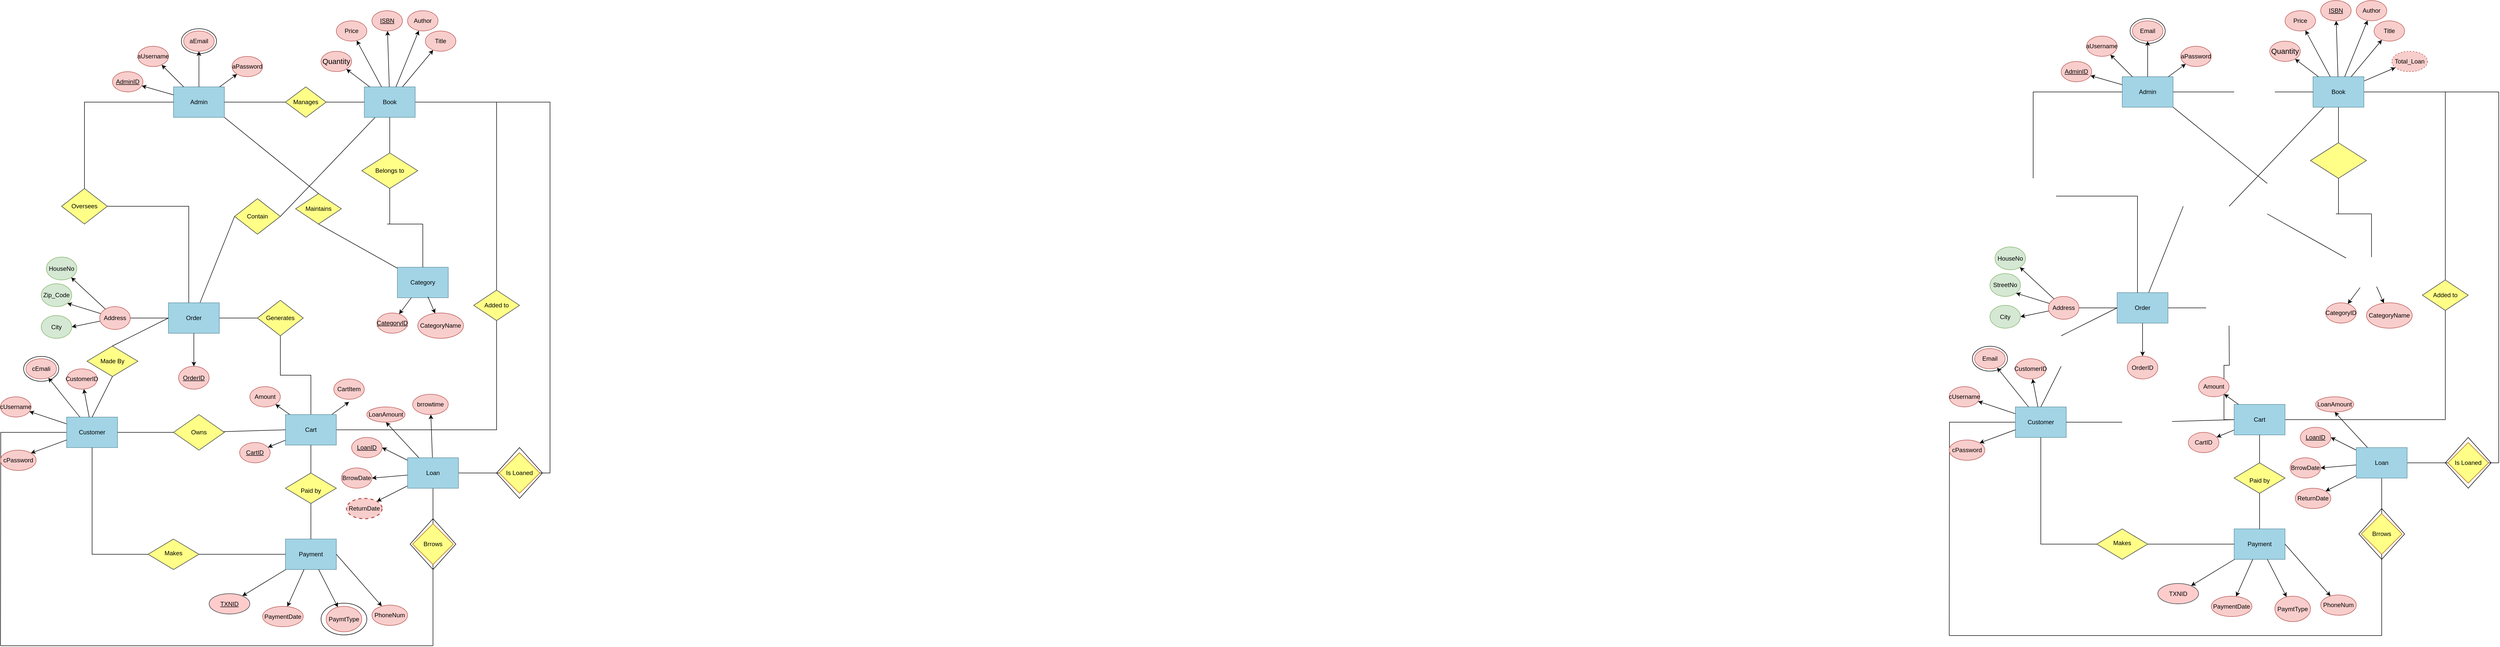 <mxfile version="26.0.5">
  <diagram name="Page-1" id="6lhcVRIQe2DY9xGinTSk">
    <mxGraphModel dx="1500" dy="1706" grid="1" gridSize="10" guides="1" tooltips="1" connect="1" arrows="1" fold="1" page="0" pageScale="1" pageWidth="1390" pageHeight="980" math="0" shadow="0">
      <root>
        <mxCell id="0" />
        <mxCell id="1" parent="0" />
        <mxCell id="knSOr63fwJM2YxoM46Qa-2" value="Admin" style="rounded=0;whiteSpace=wrap;html=1;fillColor=#a2d4e6;strokeColor=#63919f;" parent="1" vertex="1">
          <mxGeometry x="470" y="-370" width="100" height="60" as="geometry" />
        </mxCell>
        <mxCell id="knSOr63fwJM2YxoM46Qa-3" value="&lt;u&gt;AdminID&lt;/u&gt;" style="ellipse;whiteSpace=wrap;html=1;fillColor=#f8cecc;strokeColor=#b85450;" parent="1" vertex="1">
          <mxGeometry x="350" y="-400" width="60" height="40" as="geometry" />
        </mxCell>
        <mxCell id="knSOr63fwJM2YxoM46Qa-4" parent="1" source="knSOr63fwJM2YxoM46Qa-2" target="knSOr63fwJM2YxoM46Qa-3" edge="1">
          <mxGeometry relative="1" as="geometry" />
        </mxCell>
        <mxCell id="knSOr63fwJM2YxoM46Qa-5" value="aUsername" style="ellipse;whiteSpace=wrap;html=1;fillColor=#f8cecc;strokeColor=#b85450;" parent="1" vertex="1">
          <mxGeometry x="400" y="-450" width="60" height="40" as="geometry" />
        </mxCell>
        <mxCell id="knSOr63fwJM2YxoM46Qa-6" parent="1" source="knSOr63fwJM2YxoM46Qa-2" target="knSOr63fwJM2YxoM46Qa-5" edge="1">
          <mxGeometry relative="1" as="geometry" />
        </mxCell>
        <mxCell id="knSOr63fwJM2YxoM46Qa-7" value="aEmail" style="ellipse;whiteSpace=wrap;html=1;fillColor=#f8cecc;strokeColor=#b85450;" parent="1" vertex="1">
          <mxGeometry x="490" y="-480" width="60" height="40" as="geometry" />
        </mxCell>
        <mxCell id="knSOr63fwJM2YxoM46Qa-8" parent="1" source="knSOr63fwJM2YxoM46Qa-2" target="knSOr63fwJM2YxoM46Qa-7" edge="1">
          <mxGeometry relative="1" as="geometry" />
        </mxCell>
        <mxCell id="knSOr63fwJM2YxoM46Qa-9" value="aPassword" style="ellipse;whiteSpace=wrap;html=1;fillColor=#f8cecc;strokeColor=#b85450;" parent="1" vertex="1">
          <mxGeometry x="585" y="-430" width="60" height="40" as="geometry" />
        </mxCell>
        <mxCell id="knSOr63fwJM2YxoM46Qa-10" parent="1" source="knSOr63fwJM2YxoM46Qa-2" target="knSOr63fwJM2YxoM46Qa-9" edge="1">
          <mxGeometry relative="1" as="geometry" />
        </mxCell>
        <mxCell id="knSOr63fwJM2YxoM46Qa-11" value="Manages" style="rhombus;whiteSpace=wrap;html=1;fillColor=#ffff88;strokeColor=#36393d;" parent="1" vertex="1">
          <mxGeometry x="690" y="-370" width="80" height="60" as="geometry" />
        </mxCell>
        <mxCell id="knSOr63fwJM2YxoM46Qa-12" value="Category" style="rounded=0;whiteSpace=wrap;html=1;fillColor=#a2d4e6;strokeColor=#63919f;" parent="1" vertex="1">
          <mxGeometry x="910" y="-15" width="100" height="60" as="geometry" />
        </mxCell>
        <mxCell id="knSOr63fwJM2YxoM46Qa-13" value="&lt;u&gt;CategoryID&lt;/u&gt;" style="ellipse;whiteSpace=wrap;html=1;fillColor=#f8cecc;strokeColor=#b85450;" parent="1" vertex="1">
          <mxGeometry x="870" y="75" width="60" height="40" as="geometry" />
        </mxCell>
        <mxCell id="knSOr63fwJM2YxoM46Qa-14" parent="1" source="knSOr63fwJM2YxoM46Qa-12" target="knSOr63fwJM2YxoM46Qa-13" edge="1">
          <mxGeometry relative="1" as="geometry" />
        </mxCell>
        <mxCell id="knSOr63fwJM2YxoM46Qa-15" value="CategoryName" style="ellipse;whiteSpace=wrap;html=1;fillColor=#f8cecc;strokeColor=#b85450;" parent="1" vertex="1">
          <mxGeometry x="950" y="75" width="90" height="50" as="geometry" />
        </mxCell>
        <mxCell id="knSOr63fwJM2YxoM46Qa-16" style="exitX=0.6;exitY=0.971;exitDx=0;exitDy=0;exitPerimeter=0;" parent="1" source="knSOr63fwJM2YxoM46Qa-12" target="knSOr63fwJM2YxoM46Qa-15" edge="1">
          <mxGeometry relative="1" as="geometry">
            <mxPoint x="1000" y="211" as="sourcePoint" />
          </mxGeometry>
        </mxCell>
        <mxCell id="viwkElXMkvqY3WvH5bWG-11" style="edgeStyle=orthogonalEdgeStyle;rounded=0;orthogonalLoop=1;jettySize=auto;html=1;endArrow=none;endFill=0;" parent="1" source="knSOr63fwJM2YxoM46Qa-17" target="knSOr63fwJM2YxoM46Qa-91" edge="1">
          <mxGeometry relative="1" as="geometry">
            <mxPoint x="1120" y="-190" as="targetPoint" />
          </mxGeometry>
        </mxCell>
        <mxCell id="viwkElXMkvqY3WvH5bWG-37" style="rounded=0;orthogonalLoop=1;jettySize=auto;html=1;entryX=1;entryY=0.5;entryDx=0;entryDy=0;endArrow=none;endFill=0;" parent="1" source="knSOr63fwJM2YxoM46Qa-17" target="viwkElXMkvqY3WvH5bWG-40" edge="1">
          <mxGeometry relative="1" as="geometry">
            <mxPoint x="650" y="-140" as="targetPoint" />
          </mxGeometry>
        </mxCell>
        <mxCell id="XFWJKoRLsI-GRv0qEJuy-27" style="edgeStyle=orthogonalEdgeStyle;rounded=0;orthogonalLoop=1;jettySize=auto;html=1;entryX=1;entryY=0.5;entryDx=0;entryDy=0;endArrow=none;endFill=0;" parent="1" source="knSOr63fwJM2YxoM46Qa-17" target="XFWJKoRLsI-GRv0qEJuy-25" edge="1">
          <mxGeometry relative="1" as="geometry" />
        </mxCell>
        <mxCell id="knSOr63fwJM2YxoM46Qa-17" value="Book" style="rounded=0;whiteSpace=wrap;html=1;fillColor=#a2d4e6;strokeColor=#63919f;" parent="1" vertex="1">
          <mxGeometry x="845" y="-370" width="100" height="60" as="geometry" />
        </mxCell>
        <mxCell id="knSOr63fwJM2YxoM46Qa-18" value="&lt;span id=&quot;docs-internal-guid-73259956-7fff-de5f-6799-3c9fa48e41fe&quot;&gt;&lt;span style=&quot;font-size: 11pt; font-family: Arial, sans-serif; background-color: transparent; font-variant-numeric: normal; font-variant-east-asian: normal; font-variant-alternates: normal; font-variant-position: normal; font-variant-emoji: normal; vertical-align: baseline; white-space-collapse: preserve;&quot;&gt;Quantity&lt;/span&gt;&lt;/span&gt;" style="ellipse;whiteSpace=wrap;html=1;fillColor=#f8cecc;strokeColor=#b85450;" parent="1" vertex="1">
          <mxGeometry x="760" y="-440" width="60" height="40" as="geometry" />
        </mxCell>
        <mxCell id="knSOr63fwJM2YxoM46Qa-19" parent="1" source="knSOr63fwJM2YxoM46Qa-17" target="knSOr63fwJM2YxoM46Qa-18" edge="1">
          <mxGeometry relative="1" as="geometry" />
        </mxCell>
        <mxCell id="knSOr63fwJM2YxoM46Qa-20" value="Title" style="ellipse;whiteSpace=wrap;html=1;fillColor=#f8cecc;strokeColor=#b85450;" parent="1" vertex="1">
          <mxGeometry x="965" y="-480" width="60" height="40" as="geometry" />
        </mxCell>
        <mxCell id="knSOr63fwJM2YxoM46Qa-21" parent="1" source="knSOr63fwJM2YxoM46Qa-17" target="knSOr63fwJM2YxoM46Qa-20" edge="1">
          <mxGeometry relative="1" as="geometry" />
        </mxCell>
        <mxCell id="knSOr63fwJM2YxoM46Qa-22" value="&lt;u&gt;ISBN&lt;/u&gt;" style="ellipse;whiteSpace=wrap;html=1;fillColor=#f8cecc;strokeColor=#b85450;" parent="1" vertex="1">
          <mxGeometry x="860" y="-520" width="60" height="40" as="geometry" />
        </mxCell>
        <mxCell id="knSOr63fwJM2YxoM46Qa-23" parent="1" source="knSOr63fwJM2YxoM46Qa-17" target="knSOr63fwJM2YxoM46Qa-22" edge="1">
          <mxGeometry relative="1" as="geometry" />
        </mxCell>
        <mxCell id="knSOr63fwJM2YxoM46Qa-24" value="Price" style="ellipse;whiteSpace=wrap;html=1;fillColor=#f8cecc;strokeColor=#b85450;" parent="1" vertex="1">
          <mxGeometry x="790" y="-500" width="60" height="40" as="geometry" />
        </mxCell>
        <mxCell id="knSOr63fwJM2YxoM46Qa-25" parent="1" source="knSOr63fwJM2YxoM46Qa-17" target="knSOr63fwJM2YxoM46Qa-24" edge="1">
          <mxGeometry relative="1" as="geometry" />
        </mxCell>
        <mxCell id="knSOr63fwJM2YxoM46Qa-26" value="Author" style="ellipse;whiteSpace=wrap;html=1;fillColor=#f8cecc;strokeColor=#b85450;" parent="1" vertex="1">
          <mxGeometry x="930" y="-520" width="60" height="40" as="geometry" />
        </mxCell>
        <mxCell id="knSOr63fwJM2YxoM46Qa-27" parent="1" source="knSOr63fwJM2YxoM46Qa-17" target="knSOr63fwJM2YxoM46Qa-26" edge="1">
          <mxGeometry relative="1" as="geometry" />
        </mxCell>
        <mxCell id="knSOr63fwJM2YxoM46Qa-28" value="Payment" style="rounded=0;whiteSpace=wrap;html=1;fillColor=#a2d4e6;strokeColor=#63919f;" parent="1" vertex="1">
          <mxGeometry x="690" y="520" width="100" height="60" as="geometry" />
        </mxCell>
        <mxCell id="knSOr63fwJM2YxoM46Qa-31" value="PaymtType" style="ellipse;whiteSpace=wrap;html=1;fillColor=#f8cecc;strokeColor=#b85450;" parent="1" vertex="1">
          <mxGeometry x="770" y="652.5" width="70" height="50" as="geometry" />
        </mxCell>
        <mxCell id="knSOr63fwJM2YxoM46Qa-32" parent="1" source="knSOr63fwJM2YxoM46Qa-28" target="knSOr63fwJM2YxoM46Qa-31" edge="1">
          <mxGeometry relative="1" as="geometry" />
        </mxCell>
        <mxCell id="knSOr63fwJM2YxoM46Qa-33" value="PaymentDate" style="ellipse;whiteSpace=wrap;html=1;fillColor=#f8cecc;strokeColor=#b85450;" parent="1" vertex="1">
          <mxGeometry x="645" y="652.5" width="80" height="40" as="geometry" />
        </mxCell>
        <mxCell id="knSOr63fwJM2YxoM46Qa-34" parent="1" source="knSOr63fwJM2YxoM46Qa-28" target="knSOr63fwJM2YxoM46Qa-33" edge="1">
          <mxGeometry relative="1" as="geometry" />
        </mxCell>
        <mxCell id="knSOr63fwJM2YxoM46Qa-35" value="&lt;u&gt;TXNID&lt;/u&gt;" style="ellipse;whiteSpace=wrap;html=1;fillColor=#ffcccc;strokeColor=#36393d;" parent="1" vertex="1">
          <mxGeometry x="540" y="627.5" width="80" height="40" as="geometry" />
        </mxCell>
        <mxCell id="knSOr63fwJM2YxoM46Qa-36" parent="1" source="knSOr63fwJM2YxoM46Qa-28" target="knSOr63fwJM2YxoM46Qa-35" edge="1">
          <mxGeometry relative="1" as="geometry" />
        </mxCell>
        <mxCell id="viwkElXMkvqY3WvH5bWG-10" style="edgeStyle=orthogonalEdgeStyle;rounded=0;orthogonalLoop=1;jettySize=auto;html=1;entryX=0.5;entryY=1;entryDx=0;entryDy=0;endArrow=none;endFill=0;" parent="1" source="knSOr63fwJM2YxoM46Qa-37" target="knSOr63fwJM2YxoM46Qa-91" edge="1">
          <mxGeometry relative="1" as="geometry" />
        </mxCell>
        <mxCell id="viwkElXMkvqY3WvH5bWG-21" style="edgeStyle=orthogonalEdgeStyle;rounded=0;orthogonalLoop=1;jettySize=auto;html=1;entryX=0.5;entryY=1;entryDx=0;entryDy=0;endArrow=none;endFill=0;" parent="1" source="knSOr63fwJM2YxoM46Qa-37" target="viwkElXMkvqY3WvH5bWG-15" edge="1">
          <mxGeometry relative="1" as="geometry" />
        </mxCell>
        <mxCell id="O4sk9pRc-7Y5kYrbvvXl-2" style="rounded=0;orthogonalLoop=1;jettySize=auto;html=1;" edge="1" parent="1" source="knSOr63fwJM2YxoM46Qa-37">
          <mxGeometry relative="1" as="geometry">
            <mxPoint x="815" y="250" as="targetPoint" />
          </mxGeometry>
        </mxCell>
        <mxCell id="knSOr63fwJM2YxoM46Qa-37" value="Cart" style="rounded=0;whiteSpace=wrap;html=1;fillColor=#a2d4e6;strokeColor=#63919f;" parent="1" vertex="1">
          <mxGeometry x="690" y="275" width="100" height="60" as="geometry" />
        </mxCell>
        <mxCell id="knSOr63fwJM2YxoM46Qa-38" value="&lt;u&gt;CartID&lt;/u&gt;" style="ellipse;whiteSpace=wrap;html=1;fillColor=#f8cecc;strokeColor=#b85450;" parent="1" vertex="1">
          <mxGeometry x="600" y="330" width="60" height="40" as="geometry" />
        </mxCell>
        <mxCell id="knSOr63fwJM2YxoM46Qa-39" parent="1" source="knSOr63fwJM2YxoM46Qa-37" target="knSOr63fwJM2YxoM46Qa-38" edge="1">
          <mxGeometry relative="1" as="geometry" />
        </mxCell>
        <mxCell id="knSOr63fwJM2YxoM46Qa-40" value="Amount" style="ellipse;whiteSpace=wrap;html=1;fillColor=#f8cecc;strokeColor=#b85450;" parent="1" vertex="1">
          <mxGeometry x="620" y="220" width="60" height="40" as="geometry" />
        </mxCell>
        <mxCell id="knSOr63fwJM2YxoM46Qa-41" parent="1" source="knSOr63fwJM2YxoM46Qa-37" target="knSOr63fwJM2YxoM46Qa-40" edge="1">
          <mxGeometry relative="1" as="geometry" />
        </mxCell>
        <mxCell id="viwkElXMkvqY3WvH5bWG-17" style="edgeStyle=orthogonalEdgeStyle;rounded=0;orthogonalLoop=1;jettySize=auto;html=1;entryX=0;entryY=0.5;entryDx=0;entryDy=0;endArrow=none;endFill=0;" parent="1" source="knSOr63fwJM2YxoM46Qa-42" target="viwkElXMkvqY3WvH5bWG-15" edge="1">
          <mxGeometry relative="1" as="geometry" />
        </mxCell>
        <mxCell id="viwkElXMkvqY3WvH5bWG-27" style="rounded=0;orthogonalLoop=1;jettySize=auto;html=1;entryX=1;entryY=0.5;entryDx=0;entryDy=0;endArrow=none;endFill=0;" parent="1" source="knSOr63fwJM2YxoM46Qa-42" target="viwkElXMkvqY3WvH5bWG-22" edge="1">
          <mxGeometry relative="1" as="geometry" />
        </mxCell>
        <mxCell id="viwkElXMkvqY3WvH5bWG-38" style="rounded=0;orthogonalLoop=1;jettySize=auto;html=1;entryX=0;entryY=0.5;entryDx=0;entryDy=0;endArrow=none;endFill=0;" parent="1" source="knSOr63fwJM2YxoM46Qa-42" target="viwkElXMkvqY3WvH5bWG-40" edge="1">
          <mxGeometry relative="1" as="geometry">
            <mxPoint x="560" y="10.0" as="targetPoint" />
          </mxGeometry>
        </mxCell>
        <mxCell id="knSOr63fwJM2YxoM46Qa-42" value="Order" style="rounded=0;whiteSpace=wrap;html=1;fillColor=#a2d4e6;strokeColor=#63919f;" parent="1" vertex="1">
          <mxGeometry x="460" y="55" width="100" height="60" as="geometry" />
        </mxCell>
        <mxCell id="knSOr63fwJM2YxoM46Qa-43" value="&lt;u&gt;OrderID&lt;/u&gt;" style="ellipse;whiteSpace=wrap;html=1;fillColor=#f8cecc;strokeColor=#b85450;" parent="1" vertex="1">
          <mxGeometry x="480" y="180" width="60" height="45" as="geometry" />
        </mxCell>
        <mxCell id="knSOr63fwJM2YxoM46Qa-44" parent="1" source="knSOr63fwJM2YxoM46Qa-42" target="knSOr63fwJM2YxoM46Qa-43" edge="1">
          <mxGeometry relative="1" as="geometry" />
        </mxCell>
        <mxCell id="XFWJKoRLsI-GRv0qEJuy-2" style="edgeStyle=orthogonalEdgeStyle;rounded=0;orthogonalLoop=1;jettySize=auto;html=1;elbow=vertical;endArrow=none;endFill=0;" parent="1" source="knSOr63fwJM2YxoM46Qa-49" edge="1">
          <mxGeometry relative="1" as="geometry">
            <mxPoint x="130" y="730" as="targetPoint" />
          </mxGeometry>
        </mxCell>
        <mxCell id="knSOr63fwJM2YxoM46Qa-49" value="Customer" style="rounded=0;whiteSpace=wrap;html=1;fillColor=#a2d4e6;strokeColor=#63919f;" parent="1" vertex="1">
          <mxGeometry x="260" y="280" width="100" height="60" as="geometry" />
        </mxCell>
        <mxCell id="knSOr63fwJM2YxoM46Qa-50" value="CustomerID" style="ellipse;whiteSpace=wrap;html=1;fillColor=#f8cecc;strokeColor=#b85450;" parent="1" vertex="1">
          <mxGeometry x="260" y="185" width="60" height="40" as="geometry" />
        </mxCell>
        <mxCell id="knSOr63fwJM2YxoM46Qa-51" parent="1" source="knSOr63fwJM2YxoM46Qa-49" target="knSOr63fwJM2YxoM46Qa-50" edge="1">
          <mxGeometry relative="1" as="geometry" />
        </mxCell>
        <mxCell id="knSOr63fwJM2YxoM46Qa-52" value="cUsername" style="ellipse;whiteSpace=wrap;html=1;fillColor=#f8cecc;strokeColor=#b85450;" parent="1" vertex="1">
          <mxGeometry x="130" y="240" width="60" height="40" as="geometry" />
        </mxCell>
        <mxCell id="knSOr63fwJM2YxoM46Qa-53" parent="1" source="knSOr63fwJM2YxoM46Qa-49" target="knSOr63fwJM2YxoM46Qa-52" edge="1">
          <mxGeometry relative="1" as="geometry" />
        </mxCell>
        <mxCell id="knSOr63fwJM2YxoM46Qa-54" value="cEmali" style="ellipse;whiteSpace=wrap;html=1;fillColor=#f8cecc;strokeColor=#b85450;" parent="1" vertex="1">
          <mxGeometry x="180" y="165" width="60" height="40" as="geometry" />
        </mxCell>
        <mxCell id="knSOr63fwJM2YxoM46Qa-55" parent="1" source="knSOr63fwJM2YxoM46Qa-49" target="knSOr63fwJM2YxoM46Qa-54" edge="1">
          <mxGeometry relative="1" as="geometry" />
        </mxCell>
        <mxCell id="knSOr63fwJM2YxoM46Qa-56" value="" style="endArrow=none;html=1;rounded=0;entryX=0.5;entryY=1;entryDx=0;entryDy=0;exitX=0.5;exitY=0;exitDx=0;exitDy=0;" parent="1" source="knSOr63fwJM2YxoM46Qa-57" target="knSOr63fwJM2YxoM46Qa-17" edge="1">
          <mxGeometry width="50" height="50" relative="1" as="geometry">
            <mxPoint x="900" y="-210" as="sourcePoint" />
            <mxPoint x="900" y="-171" as="targetPoint" />
          </mxGeometry>
        </mxCell>
        <mxCell id="knSOr63fwJM2YxoM46Qa-57" value="" style="rhombus;whiteSpace=wrap;html=1;fillColor=#ffff88;strokeColor=#36393d;" parent="1" vertex="1">
          <mxGeometry x="840" y="-240" width="110" height="70" as="geometry" />
        </mxCell>
        <mxCell id="knSOr63fwJM2YxoM46Qa-59" value="Belongs to" style="text;html=1;align=center;verticalAlign=middle;whiteSpace=wrap;rounded=0;fillColor=none;strokeColor=none;glass=0;gradientColor=none;" parent="1" vertex="1">
          <mxGeometry x="865" y="-220" width="60" height="30" as="geometry" />
        </mxCell>
        <mxCell id="viwkElXMkvqY3WvH5bWG-7" style="rounded=0;orthogonalLoop=1;jettySize=auto;html=1;entryX=0;entryY=0.5;entryDx=0;entryDy=0;endArrow=none;endFill=0;" parent="1" source="knSOr63fwJM2YxoM46Qa-60" target="knSOr63fwJM2YxoM46Qa-37" edge="1">
          <mxGeometry relative="1" as="geometry">
            <mxPoint x="670" y="300" as="targetPoint" />
          </mxGeometry>
        </mxCell>
        <mxCell id="knSOr63fwJM2YxoM46Qa-60" value="" style="rhombus;whiteSpace=wrap;html=1;fillColor=#ffff88;strokeColor=#36393d;" parent="1" vertex="1">
          <mxGeometry x="470" y="275" width="100" height="70" as="geometry" />
        </mxCell>
        <mxCell id="knSOr63fwJM2YxoM46Qa-61" value="Owns" style="text;html=1;align=center;verticalAlign=middle;whiteSpace=wrap;rounded=0;" parent="1" vertex="1">
          <mxGeometry x="490" y="295" width="60" height="30" as="geometry" />
        </mxCell>
        <mxCell id="knSOr63fwJM2YxoM46Qa-62" value="" style="endArrow=none;html=1;rounded=0;entryX=0;entryY=0.5;entryDx=0;entryDy=0;exitX=1;exitY=0.5;exitDx=0;exitDy=0;" parent="1" source="knSOr63fwJM2YxoM46Qa-11" target="knSOr63fwJM2YxoM46Qa-17" edge="1">
          <mxGeometry width="50" height="50" relative="1" as="geometry">
            <mxPoint x="390" y="-160" as="sourcePoint" />
            <mxPoint x="440" y="-210" as="targetPoint" />
          </mxGeometry>
        </mxCell>
        <mxCell id="knSOr63fwJM2YxoM46Qa-65" value="" style="endArrow=none;html=1;rounded=0;entryX=0;entryY=0.5;entryDx=0;entryDy=0;exitX=1;exitY=0.5;exitDx=0;exitDy=0;" parent="1" source="knSOr63fwJM2YxoM46Qa-49" target="knSOr63fwJM2YxoM46Qa-60" edge="1">
          <mxGeometry width="50" height="50" relative="1" as="geometry">
            <mxPoint x="420" y="245" as="sourcePoint" />
            <mxPoint x="510" y="110" as="targetPoint" />
          </mxGeometry>
        </mxCell>
        <mxCell id="viwkElXMkvqY3WvH5bWG-8" style="rounded=0;orthogonalLoop=1;jettySize=auto;html=1;entryX=0.5;entryY=0;entryDx=0;entryDy=0;endArrow=none;endFill=0;" parent="1" source="knSOr63fwJM2YxoM46Qa-66" target="knSOr63fwJM2YxoM46Qa-28" edge="1">
          <mxGeometry relative="1" as="geometry" />
        </mxCell>
        <mxCell id="knSOr63fwJM2YxoM46Qa-66" value="" style="rhombus;whiteSpace=wrap;html=1;fillColor=#ffff88;strokeColor=#36393d;" parent="1" vertex="1">
          <mxGeometry x="690" y="390" width="100" height="60" as="geometry" />
        </mxCell>
        <mxCell id="knSOr63fwJM2YxoM46Qa-67" value="" style="endArrow=none;html=1;rounded=0;entryX=0.5;entryY=0;entryDx=0;entryDy=0;exitX=0.5;exitY=1;exitDx=0;exitDy=0;" parent="1" source="knSOr63fwJM2YxoM46Qa-37" target="knSOr63fwJM2YxoM46Qa-66" edge="1">
          <mxGeometry width="50" height="50" relative="1" as="geometry">
            <mxPoint x="750" y="260" as="sourcePoint" />
            <mxPoint x="749.81" y="325" as="targetPoint" />
          </mxGeometry>
        </mxCell>
        <mxCell id="knSOr63fwJM2YxoM46Qa-69" value="Paid by" style="text;html=1;align=center;verticalAlign=middle;whiteSpace=wrap;rounded=0;" parent="1" vertex="1">
          <mxGeometry x="710" y="410" width="60" height="30" as="geometry" />
        </mxCell>
        <mxCell id="knSOr63fwJM2YxoM46Qa-70" value="" style="rhombus;whiteSpace=wrap;html=1;fillColor=#ffff88;strokeColor=#36393d;" parent="1" vertex="1">
          <mxGeometry x="250" y="-170" width="90" height="70" as="geometry" />
        </mxCell>
        <mxCell id="knSOr63fwJM2YxoM46Qa-71" value="Oversees" style="text;html=1;align=center;verticalAlign=middle;whiteSpace=wrap;rounded=0;" parent="1" vertex="1">
          <mxGeometry x="265" y="-150" width="60" height="30" as="geometry" />
        </mxCell>
        <mxCell id="knSOr63fwJM2YxoM46Qa-72" value="" style="endArrow=none;html=1;rounded=0;entryX=0;entryY=0.5;entryDx=0;entryDy=0;exitX=0.5;exitY=0;exitDx=0;exitDy=0;" parent="1" source="knSOr63fwJM2YxoM46Qa-70" target="knSOr63fwJM2YxoM46Qa-2" edge="1">
          <mxGeometry width="50" height="50" relative="1" as="geometry">
            <mxPoint x="540" y="50" as="sourcePoint" />
            <mxPoint x="590" as="targetPoint" />
            <Array as="points">
              <mxPoint x="295" y="-340" />
            </Array>
          </mxGeometry>
        </mxCell>
        <mxCell id="knSOr63fwJM2YxoM46Qa-73" value="" style="endArrow=none;html=1;rounded=0;entryX=1;entryY=0.5;entryDx=0;entryDy=0;exitX=0.4;exitY=0;exitDx=0;exitDy=0;exitPerimeter=0;" parent="1" source="knSOr63fwJM2YxoM46Qa-42" target="knSOr63fwJM2YxoM46Qa-70" edge="1">
          <mxGeometry width="50" height="50" relative="1" as="geometry">
            <mxPoint x="560" y="40" as="sourcePoint" />
            <mxPoint x="570" y="-10" as="targetPoint" />
            <Array as="points">
              <mxPoint x="500" y="-135" />
            </Array>
          </mxGeometry>
        </mxCell>
        <mxCell id="knSOr63fwJM2YxoM46Qa-78" value="" style="rhombus;whiteSpace=wrap;html=1;fillColor=#ffff88;strokeColor=#36393d;" parent="1" vertex="1">
          <mxGeometry x="300" y="140" width="100" height="60" as="geometry" />
        </mxCell>
        <mxCell id="knSOr63fwJM2YxoM46Qa-79" value="" style="endArrow=none;html=1;rounded=0;exitX=0.5;exitY=0;exitDx=0;exitDy=0;entryX=0;entryY=0.5;entryDx=0;entryDy=0;" parent="1" source="knSOr63fwJM2YxoM46Qa-78" target="knSOr63fwJM2YxoM46Qa-42" edge="1">
          <mxGeometry width="50" height="50" relative="1" as="geometry">
            <mxPoint x="730" y="120" as="sourcePoint" />
            <mxPoint x="520" y="70" as="targetPoint" />
          </mxGeometry>
        </mxCell>
        <mxCell id="knSOr63fwJM2YxoM46Qa-80" value="" style="endArrow=none;html=1;rounded=0;exitX=0.5;exitY=0;exitDx=0;exitDy=0;entryX=0.5;entryY=1;entryDx=0;entryDy=0;" parent="1" source="knSOr63fwJM2YxoM46Qa-49" target="knSOr63fwJM2YxoM46Qa-78" edge="1">
          <mxGeometry width="50" height="50" relative="1" as="geometry">
            <mxPoint x="730" y="120" as="sourcePoint" />
            <mxPoint x="780" y="70" as="targetPoint" />
          </mxGeometry>
        </mxCell>
        <mxCell id="knSOr63fwJM2YxoM46Qa-81" value="Made By" style="text;html=1;align=center;verticalAlign=middle;whiteSpace=wrap;rounded=0;" parent="1" vertex="1">
          <mxGeometry x="320" y="155" width="60" height="30" as="geometry" />
        </mxCell>
        <mxCell id="knSOr63fwJM2YxoM46Qa-82" value="" style="rhombus;whiteSpace=wrap;html=1;fillColor=#ffff88;strokeColor=#36393d;" parent="1" vertex="1">
          <mxGeometry x="420" y="520" width="100" height="60" as="geometry" />
        </mxCell>
        <mxCell id="knSOr63fwJM2YxoM46Qa-83" value="Makes" style="text;html=1;align=center;verticalAlign=middle;whiteSpace=wrap;rounded=0;" parent="1" vertex="1">
          <mxGeometry x="440" y="535" width="60" height="25" as="geometry" />
        </mxCell>
        <mxCell id="knSOr63fwJM2YxoM46Qa-84" value="" style="endArrow=none;html=1;rounded=0;entryX=0;entryY=0.5;entryDx=0;entryDy=0;exitX=1;exitY=0.5;exitDx=0;exitDy=0;" parent="1" source="knSOr63fwJM2YxoM46Qa-82" target="knSOr63fwJM2YxoM46Qa-28" edge="1">
          <mxGeometry width="50" height="50" relative="1" as="geometry">
            <mxPoint x="610" y="420" as="sourcePoint" />
            <mxPoint x="660" y="370" as="targetPoint" />
          </mxGeometry>
        </mxCell>
        <mxCell id="knSOr63fwJM2YxoM46Qa-85" value="" style="endArrow=none;html=1;rounded=0;exitX=0.5;exitY=1;exitDx=0;exitDy=0;entryX=0;entryY=0.5;entryDx=0;entryDy=0;" parent="1" source="knSOr63fwJM2YxoM46Qa-49" target="knSOr63fwJM2YxoM46Qa-82" edge="1">
          <mxGeometry width="50" height="50" relative="1" as="geometry">
            <mxPoint x="610" y="420" as="sourcePoint" />
            <mxPoint x="660" y="370" as="targetPoint" />
            <Array as="points">
              <mxPoint x="310" y="550" />
            </Array>
          </mxGeometry>
        </mxCell>
        <mxCell id="knSOr63fwJM2YxoM46Qa-86" value="" style="rhombus;whiteSpace=wrap;html=1;fillColor=#ffff88;strokeColor=#36393d;" parent="1" vertex="1">
          <mxGeometry x="710" y="-160" width="90" height="60" as="geometry" />
        </mxCell>
        <mxCell id="knSOr63fwJM2YxoM46Qa-89" value="Maintains" style="text;html=1;align=center;verticalAlign=middle;whiteSpace=wrap;rounded=0;" parent="1" vertex="1">
          <mxGeometry x="725" y="-145" width="60" height="30" as="geometry" />
        </mxCell>
        <mxCell id="knSOr63fwJM2YxoM46Qa-91" value="" style="rhombus;whiteSpace=wrap;html=1;fillColor=#ffff88;strokeColor=#36393d;" parent="1" vertex="1">
          <mxGeometry x="1060" y="30" width="90" height="60" as="geometry" />
        </mxCell>
        <mxCell id="knSOr63fwJM2YxoM46Qa-94" value="Added to" style="text;html=1;align=center;verticalAlign=middle;whiteSpace=wrap;rounded=0;" parent="1" vertex="1">
          <mxGeometry x="1075" y="45" width="60" height="30" as="geometry" />
        </mxCell>
        <mxCell id="pzduVk1Wxx4do5fI0MAX-31" value="" style="endArrow=classic;html=1;rounded=0;exitX=1;exitY=0.5;exitDx=0;exitDy=0;" parent="1" source="knSOr63fwJM2YxoM46Qa-28" target="pzduVk1Wxx4do5fI0MAX-32" edge="1">
          <mxGeometry width="50" height="50" relative="1" as="geometry">
            <mxPoint x="990" y="600" as="sourcePoint" />
            <mxPoint x="1010" y="630" as="targetPoint" />
          </mxGeometry>
        </mxCell>
        <mxCell id="pzduVk1Wxx4do5fI0MAX-32" value="PhoneNum" style="ellipse;whiteSpace=wrap;html=1;fillColor=#f8cecc;strokeColor=#b85450;" parent="1" vertex="1">
          <mxGeometry x="860" y="650" width="70" height="40" as="geometry" />
        </mxCell>
        <mxCell id="pzduVk1Wxx4do5fI0MAX-35" value="" style="endArrow=classic;html=1;rounded=0;exitX=0;exitY=0.75;exitDx=0;exitDy=0;entryX=1;entryY=0;entryDx=0;entryDy=0;" parent="1" source="knSOr63fwJM2YxoM46Qa-49" target="pzduVk1Wxx4do5fI0MAX-36" edge="1">
          <mxGeometry width="50" height="50" relative="1" as="geometry">
            <mxPoint x="220" y="250" as="sourcePoint" />
            <mxPoint x="70" y="300" as="targetPoint" />
          </mxGeometry>
        </mxCell>
        <mxCell id="pzduVk1Wxx4do5fI0MAX-36" value="cPassword" style="ellipse;whiteSpace=wrap;html=1;fillColor=#f8cecc;strokeColor=#b85450;" parent="1" vertex="1">
          <mxGeometry x="130" y="345" width="70" height="40" as="geometry" />
        </mxCell>
        <mxCell id="pzduVk1Wxx4do5fI0MAX-38" value="" style="endArrow=none;html=1;rounded=0;entryX=0;entryY=0.5;entryDx=0;entryDy=0;exitX=1;exitY=0.5;exitDx=0;exitDy=0;" parent="1" source="knSOr63fwJM2YxoM46Qa-2" target="knSOr63fwJM2YxoM46Qa-11" edge="1">
          <mxGeometry width="50" height="50" relative="1" as="geometry">
            <mxPoint x="610" y="-310" as="sourcePoint" />
            <mxPoint x="660" y="-360" as="targetPoint" />
          </mxGeometry>
        </mxCell>
        <mxCell id="pzduVk1Wxx4do5fI0MAX-40" value="" style="endArrow=none;html=1;rounded=0;entryX=0.5;entryY=1;entryDx=0;entryDy=0;" parent="1" target="knSOr63fwJM2YxoM46Qa-57" edge="1">
          <mxGeometry width="50" height="50" relative="1" as="geometry">
            <mxPoint x="895" y="-100" as="sourcePoint" />
            <mxPoint x="990" y="-120" as="targetPoint" />
          </mxGeometry>
        </mxCell>
        <mxCell id="pzduVk1Wxx4do5fI0MAX-42" value="" style="endArrow=none;html=1;rounded=0;exitX=0.5;exitY=0;exitDx=0;exitDy=0;" parent="1" source="knSOr63fwJM2YxoM46Qa-12" edge="1">
          <mxGeometry width="50" height="50" relative="1" as="geometry">
            <mxPoint x="952.607" y="-15.0" as="sourcePoint" />
            <mxPoint x="960" y="-100" as="targetPoint" />
          </mxGeometry>
        </mxCell>
        <mxCell id="pzduVk1Wxx4do5fI0MAX-43" value="" style="endArrow=none;html=1;rounded=0;" parent="1" edge="1">
          <mxGeometry width="50" height="50" relative="1" as="geometry">
            <mxPoint x="890" y="-100" as="sourcePoint" />
            <mxPoint x="960" y="-100" as="targetPoint" />
          </mxGeometry>
        </mxCell>
        <mxCell id="pzduVk1Wxx4do5fI0MAX-44" value="" style="endArrow=none;html=1;rounded=0;entryX=0.5;entryY=0;entryDx=0;entryDy=0;exitX=1;exitY=1;exitDx=0;exitDy=0;" parent="1" source="knSOr63fwJM2YxoM46Qa-2" target="knSOr63fwJM2YxoM46Qa-86" edge="1">
          <mxGeometry width="50" height="50" relative="1" as="geometry">
            <mxPoint x="630" y="-280" as="sourcePoint" />
            <mxPoint x="580" y="-230" as="targetPoint" />
          </mxGeometry>
        </mxCell>
        <mxCell id="pzduVk1Wxx4do5fI0MAX-45" value="" style="endArrow=none;html=1;rounded=0;entryX=0.5;entryY=1;entryDx=0;entryDy=0;" parent="1" source="knSOr63fwJM2YxoM46Qa-12" target="knSOr63fwJM2YxoM46Qa-86" edge="1">
          <mxGeometry width="50" height="50" relative="1" as="geometry">
            <mxPoint x="780" y="-20" as="sourcePoint" />
            <mxPoint x="765" y="-99" as="targetPoint" />
          </mxGeometry>
        </mxCell>
        <mxCell id="viwkElXMkvqY3WvH5bWG-15" value="" style="rhombus;whiteSpace=wrap;html=1;fillColor=#ffff88;strokeColor=#36393d;" parent="1" vertex="1">
          <mxGeometry x="635" y="50" width="90" height="70" as="geometry" />
        </mxCell>
        <mxCell id="viwkElXMkvqY3WvH5bWG-16" value="Generates" style="text;html=1;align=center;verticalAlign=middle;whiteSpace=wrap;rounded=0;" parent="1" vertex="1">
          <mxGeometry x="650" y="70" width="60" height="30" as="geometry" />
        </mxCell>
        <mxCell id="viwkElXMkvqY3WvH5bWG-29" style="rounded=0;orthogonalLoop=1;jettySize=auto;html=1;entryX=1;entryY=1;entryDx=0;entryDy=0;" parent="1" source="viwkElXMkvqY3WvH5bWG-22" target="viwkElXMkvqY3WvH5bWG-34" edge="1">
          <mxGeometry relative="1" as="geometry">
            <mxPoint x="272" y="3" as="targetPoint" />
          </mxGeometry>
        </mxCell>
        <mxCell id="viwkElXMkvqY3WvH5bWG-31" style="rounded=0;orthogonalLoop=1;jettySize=auto;html=1;entryX=1;entryY=0.5;entryDx=0;entryDy=0;" parent="1" source="viwkElXMkvqY3WvH5bWG-22" target="viwkElXMkvqY3WvH5bWG-30" edge="1">
          <mxGeometry relative="1" as="geometry" />
        </mxCell>
        <mxCell id="viwkElXMkvqY3WvH5bWG-36" style="rounded=0;orthogonalLoop=1;jettySize=auto;html=1;" parent="1" source="viwkElXMkvqY3WvH5bWG-22" target="viwkElXMkvqY3WvH5bWG-35" edge="1">
          <mxGeometry relative="1" as="geometry" />
        </mxCell>
        <mxCell id="viwkElXMkvqY3WvH5bWG-22" value="Address" style="ellipse;whiteSpace=wrap;html=1;fillColor=#f8cecc;strokeColor=#b85450;" parent="1" vertex="1">
          <mxGeometry x="325" y="62.5" width="60" height="45" as="geometry" />
        </mxCell>
        <mxCell id="viwkElXMkvqY3WvH5bWG-30" value="City" style="ellipse;whiteSpace=wrap;html=1;fillColor=#d5e8d4;strokeColor=#82b366;" parent="1" vertex="1">
          <mxGeometry x="210" y="80" width="60" height="45" as="geometry" />
        </mxCell>
        <mxCell id="viwkElXMkvqY3WvH5bWG-34" value="Zip_Code" style="ellipse;whiteSpace=wrap;html=1;fillColor=#d5e8d4;strokeColor=#82b366;" parent="1" vertex="1">
          <mxGeometry x="210" y="17.5" width="60" height="45" as="geometry" />
        </mxCell>
        <mxCell id="viwkElXMkvqY3WvH5bWG-35" value="HouseNo" style="ellipse;whiteSpace=wrap;html=1;fillColor=#d5e8d4;strokeColor=#82b366;" parent="1" vertex="1">
          <mxGeometry x="220" y="-35" width="60" height="45" as="geometry" />
        </mxCell>
        <mxCell id="viwkElXMkvqY3WvH5bWG-40" value="" style="rhombus;whiteSpace=wrap;html=1;fillColor=#ffff88;strokeColor=#36393d;" parent="1" vertex="1">
          <mxGeometry x="590" y="-150" width="90" height="70" as="geometry" />
        </mxCell>
        <mxCell id="viwkElXMkvqY3WvH5bWG-41" value="Contain" style="text;html=1;align=center;verticalAlign=middle;whiteSpace=wrap;rounded=0;" parent="1" vertex="1">
          <mxGeometry x="605" y="-130" width="60" height="30" as="geometry" />
        </mxCell>
        <mxCell id="viwkElXMkvqY3WvH5bWG-46" value="" style="ellipse;whiteSpace=wrap;html=1;fillColor=none;fontStyle=0" parent="1" vertex="1">
          <mxGeometry x="175.5" y="160.5" width="69" height="49" as="geometry" />
        </mxCell>
        <mxCell id="XFWJKoRLsI-GRv0qEJuy-6" value="" style="edgeStyle=orthogonalEdgeStyle;rounded=0;orthogonalLoop=1;jettySize=auto;html=1;endArrow=none;endFill=0;" parent="1" source="XFWJKoRLsI-GRv0qEJuy-1" target="XFWJKoRLsI-GRv0qEJuy-5" edge="1">
          <mxGeometry relative="1" as="geometry" />
        </mxCell>
        <mxCell id="XFWJKoRLsI-GRv0qEJuy-13" style="rounded=0;orthogonalLoop=1;jettySize=auto;html=1;entryX=1;entryY=0.5;entryDx=0;entryDy=0;" parent="1" source="XFWJKoRLsI-GRv0qEJuy-1" target="XFWJKoRLsI-GRv0qEJuy-12" edge="1">
          <mxGeometry relative="1" as="geometry" />
        </mxCell>
        <mxCell id="XFWJKoRLsI-GRv0qEJuy-15" style="rounded=0;orthogonalLoop=1;jettySize=auto;html=1;entryX=1;entryY=0;entryDx=0;entryDy=0;" parent="1" source="XFWJKoRLsI-GRv0qEJuy-1" target="XFWJKoRLsI-GRv0qEJuy-14" edge="1">
          <mxGeometry relative="1" as="geometry" />
        </mxCell>
        <mxCell id="XFWJKoRLsI-GRv0qEJuy-16" style="rounded=0;orthogonalLoop=1;jettySize=auto;html=1;entryX=1;entryY=0.5;entryDx=0;entryDy=0;" parent="1" source="XFWJKoRLsI-GRv0qEJuy-1" target="XFWJKoRLsI-GRv0qEJuy-10" edge="1">
          <mxGeometry relative="1" as="geometry" />
        </mxCell>
        <mxCell id="XFWJKoRLsI-GRv0qEJuy-26" style="rounded=0;orthogonalLoop=1;jettySize=auto;html=1;entryX=0;entryY=0.5;entryDx=0;entryDy=0;endArrow=none;endFill=0;" parent="1" source="XFWJKoRLsI-GRv0qEJuy-1" target="XFWJKoRLsI-GRv0qEJuy-25" edge="1">
          <mxGeometry relative="1" as="geometry" />
        </mxCell>
        <mxCell id="XFWJKoRLsI-GRv0qEJuy-29" style="rounded=0;orthogonalLoop=1;jettySize=auto;html=1;entryX=0.5;entryY=1;entryDx=0;entryDy=0;" parent="1" source="XFWJKoRLsI-GRv0qEJuy-1" target="XFWJKoRLsI-GRv0qEJuy-28" edge="1">
          <mxGeometry relative="1" as="geometry" />
        </mxCell>
        <mxCell id="sQEM4rGQxNSdItZbO9cQ-2" style="rounded=0;orthogonalLoop=1;jettySize=auto;html=1;" parent="1" source="XFWJKoRLsI-GRv0qEJuy-1" target="sQEM4rGQxNSdItZbO9cQ-1" edge="1">
          <mxGeometry relative="1" as="geometry" />
        </mxCell>
        <mxCell id="XFWJKoRLsI-GRv0qEJuy-1" value="Loan" style="rounded=0;whiteSpace=wrap;html=1;fillColor=#a2d4e6;strokeColor=#63919f;" parent="1" vertex="1">
          <mxGeometry x="930" y="360" width="100" height="60" as="geometry" />
        </mxCell>
        <mxCell id="XFWJKoRLsI-GRv0qEJuy-7" style="rounded=0;orthogonalLoop=1;jettySize=auto;html=1;endArrow=none;endFill=0;" parent="1" source="XFWJKoRLsI-GRv0qEJuy-5" edge="1">
          <mxGeometry relative="1" as="geometry">
            <mxPoint x="980" y="730" as="targetPoint" />
          </mxGeometry>
        </mxCell>
        <mxCell id="XFWJKoRLsI-GRv0qEJuy-5" value="Brrows" style="rhombus;whiteSpace=wrap;html=1;fillColor=#FFFF88;strokeColor=#b46504;rounded=0;" parent="1" vertex="1">
          <mxGeometry x="940" y="490" width="80" height="80" as="geometry" />
        </mxCell>
        <mxCell id="XFWJKoRLsI-GRv0qEJuy-8" value="" style="endArrow=none;html=1;rounded=0;" parent="1" edge="1">
          <mxGeometry width="50" height="50" relative="1" as="geometry">
            <mxPoint x="130" y="730" as="sourcePoint" />
            <mxPoint x="980" y="730" as="targetPoint" />
          </mxGeometry>
        </mxCell>
        <mxCell id="XFWJKoRLsI-GRv0qEJuy-10" value="&lt;u&gt;LoanID&lt;/u&gt;" style="ellipse;whiteSpace=wrap;html=1;fillColor=#f8cecc;strokeColor=#b85450;" parent="1" vertex="1">
          <mxGeometry x="820" y="320" width="60" height="40" as="geometry" />
        </mxCell>
        <mxCell id="XFWJKoRLsI-GRv0qEJuy-12" value="BrrowDate" style="ellipse;whiteSpace=wrap;html=1;fillColor=#f8cecc;strokeColor=#b85450;" parent="1" vertex="1">
          <mxGeometry x="800" y="380" width="60" height="40" as="geometry" />
        </mxCell>
        <mxCell id="XFWJKoRLsI-GRv0qEJuy-14" value="ReturnDate" style="ellipse;whiteSpace=wrap;html=1;fillColor=#f8cecc;strokeColor=#b85450;dashed=1;strokeWidth=2;" parent="1" vertex="1">
          <mxGeometry x="810" y="440" width="70" height="40" as="geometry" />
        </mxCell>
        <mxCell id="XFWJKoRLsI-GRv0qEJuy-25" value="Is Loaned" style="rhombus;whiteSpace=wrap;html=1;fillColor=#FFFF88;strokeColor=#b46504;rounded=0;" parent="1" vertex="1">
          <mxGeometry x="1110" y="350" width="80" height="80" as="geometry" />
        </mxCell>
        <mxCell id="XFWJKoRLsI-GRv0qEJuy-28" value="LoanAmount" style="ellipse;whiteSpace=wrap;html=1;fillColor=#f8cecc;strokeColor=#b85450;" parent="1" vertex="1">
          <mxGeometry x="850" y="260" width="75" height="30" as="geometry" />
        </mxCell>
        <mxCell id="XFWJKoRLsI-GRv0qEJuy-30" value="" style="rhombus;whiteSpace=wrap;html=1;fillColor=none;" parent="1" vertex="1">
          <mxGeometry x="935" y="480" width="90" height="100" as="geometry" />
        </mxCell>
        <mxCell id="XFWJKoRLsI-GRv0qEJuy-31" value="" style="rhombus;whiteSpace=wrap;html=1;fillColor=none;" parent="1" vertex="1">
          <mxGeometry x="1105" y="340" width="90" height="100" as="geometry" />
        </mxCell>
        <mxCell id="XFWJKoRLsI-GRv0qEJuy-32" value="" style="ellipse;whiteSpace=wrap;html=1;fillColor=none;fontStyle=0" parent="1" vertex="1">
          <mxGeometry x="485.5" y="-484.5" width="69" height="49" as="geometry" />
        </mxCell>
        <mxCell id="wVvBTP1eq_UGhcqoFyjs-1" value="Admin" style="rounded=0;whiteSpace=wrap;html=1;fillColor=#a2d4e6;strokeColor=#63919f;" parent="1" vertex="1">
          <mxGeometry x="4300" y="-390" width="100" height="60" as="geometry" />
        </mxCell>
        <mxCell id="wVvBTP1eq_UGhcqoFyjs-2" value="&lt;u&gt;AdminID&lt;/u&gt;" style="ellipse;whiteSpace=wrap;html=1;fillColor=#f8cecc;strokeColor=#b85450;" parent="1" vertex="1">
          <mxGeometry x="4180" y="-420" width="60" height="40" as="geometry" />
        </mxCell>
        <mxCell id="wVvBTP1eq_UGhcqoFyjs-3" parent="1" source="wVvBTP1eq_UGhcqoFyjs-1" target="wVvBTP1eq_UGhcqoFyjs-2" edge="1">
          <mxGeometry relative="1" as="geometry" />
        </mxCell>
        <mxCell id="wVvBTP1eq_UGhcqoFyjs-4" value="aUsername" style="ellipse;whiteSpace=wrap;html=1;fillColor=#f8cecc;strokeColor=#b85450;" parent="1" vertex="1">
          <mxGeometry x="4230" y="-470" width="60" height="40" as="geometry" />
        </mxCell>
        <mxCell id="wVvBTP1eq_UGhcqoFyjs-5" parent="1" source="wVvBTP1eq_UGhcqoFyjs-1" target="wVvBTP1eq_UGhcqoFyjs-4" edge="1">
          <mxGeometry relative="1" as="geometry" />
        </mxCell>
        <mxCell id="wVvBTP1eq_UGhcqoFyjs-6" value="Email" style="ellipse;whiteSpace=wrap;html=1;fillColor=#f8cecc;strokeColor=#b85450;" parent="1" vertex="1">
          <mxGeometry x="4320" y="-500" width="60" height="40" as="geometry" />
        </mxCell>
        <mxCell id="wVvBTP1eq_UGhcqoFyjs-7" parent="1" source="wVvBTP1eq_UGhcqoFyjs-1" target="wVvBTP1eq_UGhcqoFyjs-6" edge="1">
          <mxGeometry relative="1" as="geometry" />
        </mxCell>
        <mxCell id="wVvBTP1eq_UGhcqoFyjs-8" value="aPassword" style="ellipse;whiteSpace=wrap;html=1;fillColor=#f8cecc;strokeColor=#b85450;" parent="1" vertex="1">
          <mxGeometry x="4415" y="-450" width="60" height="40" as="geometry" />
        </mxCell>
        <mxCell id="wVvBTP1eq_UGhcqoFyjs-9" parent="1" source="wVvBTP1eq_UGhcqoFyjs-1" target="wVvBTP1eq_UGhcqoFyjs-8" edge="1">
          <mxGeometry relative="1" as="geometry" />
        </mxCell>
        <mxCell id="wVvBTP1eq_UGhcqoFyjs-12" value="CategoryID" style="ellipse;whiteSpace=wrap;html=1;fillColor=#f8cecc;strokeColor=#b85450;" parent="1" vertex="1">
          <mxGeometry x="4700" y="55" width="60" height="40" as="geometry" />
        </mxCell>
        <mxCell id="wVvBTP1eq_UGhcqoFyjs-13" parent="1" target="wVvBTP1eq_UGhcqoFyjs-12" edge="1">
          <mxGeometry relative="1" as="geometry">
            <mxPoint x="4767.5" y="25" as="sourcePoint" />
          </mxGeometry>
        </mxCell>
        <mxCell id="wVvBTP1eq_UGhcqoFyjs-14" value="CategoryName" style="ellipse;whiteSpace=wrap;html=1;fillColor=#f8cecc;strokeColor=#b85450;" parent="1" vertex="1">
          <mxGeometry x="4780" y="55" width="90" height="50" as="geometry" />
        </mxCell>
        <mxCell id="wVvBTP1eq_UGhcqoFyjs-15" style="exitX=0.6;exitY=0.971;exitDx=0;exitDy=0;exitPerimeter=0;" parent="1" target="wVvBTP1eq_UGhcqoFyjs-14" edge="1">
          <mxGeometry relative="1" as="geometry">
            <mxPoint x="4800" y="23.26" as="sourcePoint" />
          </mxGeometry>
        </mxCell>
        <mxCell id="wVvBTP1eq_UGhcqoFyjs-16" style="edgeStyle=orthogonalEdgeStyle;rounded=0;orthogonalLoop=1;jettySize=auto;html=1;endArrow=none;endFill=0;" parent="1" source="wVvBTP1eq_UGhcqoFyjs-20" target="wVvBTP1eq_UGhcqoFyjs-85" edge="1">
          <mxGeometry relative="1" as="geometry">
            <mxPoint x="4950" y="-210" as="targetPoint" />
          </mxGeometry>
        </mxCell>
        <mxCell id="wVvBTP1eq_UGhcqoFyjs-17" style="rounded=0;orthogonalLoop=1;jettySize=auto;html=1;entryX=1;entryY=0.5;entryDx=0;entryDy=0;endArrow=none;endFill=0;" parent="1" source="wVvBTP1eq_UGhcqoFyjs-20" edge="1">
          <mxGeometry relative="1" as="geometry">
            <mxPoint x="4510" y="-135" as="targetPoint" />
          </mxGeometry>
        </mxCell>
        <mxCell id="wVvBTP1eq_UGhcqoFyjs-18" style="edgeStyle=orthogonalEdgeStyle;rounded=0;orthogonalLoop=1;jettySize=auto;html=1;entryX=1;entryY=0.5;entryDx=0;entryDy=0;endArrow=none;endFill=0;" parent="1" source="wVvBTP1eq_UGhcqoFyjs-20" target="wVvBTP1eq_UGhcqoFyjs-122" edge="1">
          <mxGeometry relative="1" as="geometry" />
        </mxCell>
        <mxCell id="wVvBTP1eq_UGhcqoFyjs-19" style="rounded=0;orthogonalLoop=1;jettySize=auto;html=1;" parent="1" source="wVvBTP1eq_UGhcqoFyjs-20" target="wVvBTP1eq_UGhcqoFyjs-127" edge="1">
          <mxGeometry relative="1" as="geometry" />
        </mxCell>
        <mxCell id="wVvBTP1eq_UGhcqoFyjs-20" value="Book" style="rounded=0;whiteSpace=wrap;html=1;fillColor=#a2d4e6;strokeColor=#63919f;" parent="1" vertex="1">
          <mxGeometry x="4675" y="-390" width="100" height="60" as="geometry" />
        </mxCell>
        <mxCell id="wVvBTP1eq_UGhcqoFyjs-21" value="&lt;span id=&quot;docs-internal-guid-73259956-7fff-de5f-6799-3c9fa48e41fe&quot;&gt;&lt;span style=&quot;font-size: 11pt; font-family: Arial, sans-serif; background-color: transparent; font-variant-numeric: normal; font-variant-east-asian: normal; font-variant-alternates: normal; font-variant-position: normal; font-variant-emoji: normal; vertical-align: baseline; white-space-collapse: preserve;&quot;&gt;Quantity&lt;/span&gt;&lt;/span&gt;" style="ellipse;whiteSpace=wrap;html=1;fillColor=#f8cecc;strokeColor=#b85450;" parent="1" vertex="1">
          <mxGeometry x="4590" y="-460" width="60" height="40" as="geometry" />
        </mxCell>
        <mxCell id="wVvBTP1eq_UGhcqoFyjs-22" parent="1" source="wVvBTP1eq_UGhcqoFyjs-20" target="wVvBTP1eq_UGhcqoFyjs-21" edge="1">
          <mxGeometry relative="1" as="geometry" />
        </mxCell>
        <mxCell id="wVvBTP1eq_UGhcqoFyjs-23" value="Title" style="ellipse;whiteSpace=wrap;html=1;fillColor=#f8cecc;strokeColor=#b85450;" parent="1" vertex="1">
          <mxGeometry x="4795" y="-500" width="60" height="40" as="geometry" />
        </mxCell>
        <mxCell id="wVvBTP1eq_UGhcqoFyjs-24" parent="1" source="wVvBTP1eq_UGhcqoFyjs-20" target="wVvBTP1eq_UGhcqoFyjs-23" edge="1">
          <mxGeometry relative="1" as="geometry" />
        </mxCell>
        <mxCell id="wVvBTP1eq_UGhcqoFyjs-25" value="&lt;u&gt;ISBN&lt;/u&gt;" style="ellipse;whiteSpace=wrap;html=1;fillColor=#f8cecc;strokeColor=#b85450;" parent="1" vertex="1">
          <mxGeometry x="4690" y="-540" width="60" height="40" as="geometry" />
        </mxCell>
        <mxCell id="wVvBTP1eq_UGhcqoFyjs-26" parent="1" source="wVvBTP1eq_UGhcqoFyjs-20" target="wVvBTP1eq_UGhcqoFyjs-25" edge="1">
          <mxGeometry relative="1" as="geometry" />
        </mxCell>
        <mxCell id="wVvBTP1eq_UGhcqoFyjs-27" value="Price" style="ellipse;whiteSpace=wrap;html=1;fillColor=#f8cecc;strokeColor=#b85450;" parent="1" vertex="1">
          <mxGeometry x="4620" y="-520" width="60" height="40" as="geometry" />
        </mxCell>
        <mxCell id="wVvBTP1eq_UGhcqoFyjs-28" parent="1" source="wVvBTP1eq_UGhcqoFyjs-20" target="wVvBTP1eq_UGhcqoFyjs-27" edge="1">
          <mxGeometry relative="1" as="geometry" />
        </mxCell>
        <mxCell id="wVvBTP1eq_UGhcqoFyjs-29" value="Author" style="ellipse;whiteSpace=wrap;html=1;fillColor=#f8cecc;strokeColor=#b85450;" parent="1" vertex="1">
          <mxGeometry x="4760" y="-540" width="60" height="40" as="geometry" />
        </mxCell>
        <mxCell id="wVvBTP1eq_UGhcqoFyjs-30" parent="1" source="wVvBTP1eq_UGhcqoFyjs-20" target="wVvBTP1eq_UGhcqoFyjs-29" edge="1">
          <mxGeometry relative="1" as="geometry" />
        </mxCell>
        <mxCell id="wVvBTP1eq_UGhcqoFyjs-31" value="Payment" style="rounded=0;whiteSpace=wrap;html=1;fillColor=#a2d4e6;strokeColor=#63919f;" parent="1" vertex="1">
          <mxGeometry x="4520" y="500" width="100" height="60" as="geometry" />
        </mxCell>
        <mxCell id="wVvBTP1eq_UGhcqoFyjs-32" value="PaymtType" style="ellipse;whiteSpace=wrap;html=1;fillColor=#f8cecc;strokeColor=#b85450;" parent="1" vertex="1">
          <mxGeometry x="4600" y="632.5" width="70" height="50" as="geometry" />
        </mxCell>
        <mxCell id="wVvBTP1eq_UGhcqoFyjs-33" parent="1" source="wVvBTP1eq_UGhcqoFyjs-31" target="wVvBTP1eq_UGhcqoFyjs-32" edge="1">
          <mxGeometry relative="1" as="geometry" />
        </mxCell>
        <mxCell id="wVvBTP1eq_UGhcqoFyjs-34" value="PaymentDate" style="ellipse;whiteSpace=wrap;html=1;fillColor=#f8cecc;strokeColor=#b85450;" parent="1" vertex="1">
          <mxGeometry x="4475" y="632.5" width="80" height="40" as="geometry" />
        </mxCell>
        <mxCell id="wVvBTP1eq_UGhcqoFyjs-35" parent="1" source="wVvBTP1eq_UGhcqoFyjs-31" target="wVvBTP1eq_UGhcqoFyjs-34" edge="1">
          <mxGeometry relative="1" as="geometry" />
        </mxCell>
        <mxCell id="wVvBTP1eq_UGhcqoFyjs-36" value="TXNID" style="ellipse;whiteSpace=wrap;html=1;fillColor=#ffcccc;strokeColor=#36393d;" parent="1" vertex="1">
          <mxGeometry x="4370" y="607.5" width="80" height="40" as="geometry" />
        </mxCell>
        <mxCell id="wVvBTP1eq_UGhcqoFyjs-37" parent="1" source="wVvBTP1eq_UGhcqoFyjs-31" target="wVvBTP1eq_UGhcqoFyjs-36" edge="1">
          <mxGeometry relative="1" as="geometry" />
        </mxCell>
        <mxCell id="wVvBTP1eq_UGhcqoFyjs-38" style="edgeStyle=orthogonalEdgeStyle;rounded=0;orthogonalLoop=1;jettySize=auto;html=1;entryX=0.5;entryY=1;entryDx=0;entryDy=0;endArrow=none;endFill=0;" parent="1" source="wVvBTP1eq_UGhcqoFyjs-40" target="wVvBTP1eq_UGhcqoFyjs-85" edge="1">
          <mxGeometry relative="1" as="geometry" />
        </mxCell>
        <mxCell id="wVvBTP1eq_UGhcqoFyjs-39" style="edgeStyle=orthogonalEdgeStyle;rounded=0;orthogonalLoop=1;jettySize=auto;html=1;entryX=0.5;entryY=1;entryDx=0;entryDy=0;endArrow=none;endFill=0;" parent="1" source="wVvBTP1eq_UGhcqoFyjs-40" edge="1">
          <mxGeometry relative="1" as="geometry">
            <mxPoint x="4510" y="100" as="targetPoint" />
          </mxGeometry>
        </mxCell>
        <mxCell id="wVvBTP1eq_UGhcqoFyjs-40" value="Cart" style="rounded=0;whiteSpace=wrap;html=1;fillColor=#a2d4e6;strokeColor=#63919f;" parent="1" vertex="1">
          <mxGeometry x="4520" y="255" width="100" height="60" as="geometry" />
        </mxCell>
        <mxCell id="wVvBTP1eq_UGhcqoFyjs-41" value="CartID" style="ellipse;whiteSpace=wrap;html=1;fillColor=#f8cecc;strokeColor=#b85450;" parent="1" vertex="1">
          <mxGeometry x="4430" y="310" width="60" height="40" as="geometry" />
        </mxCell>
        <mxCell id="wVvBTP1eq_UGhcqoFyjs-42" parent="1" source="wVvBTP1eq_UGhcqoFyjs-40" target="wVvBTP1eq_UGhcqoFyjs-41" edge="1">
          <mxGeometry relative="1" as="geometry" />
        </mxCell>
        <mxCell id="wVvBTP1eq_UGhcqoFyjs-43" value="Amount" style="ellipse;whiteSpace=wrap;html=1;fillColor=#f8cecc;strokeColor=#b85450;" parent="1" vertex="1">
          <mxGeometry x="4450" y="200" width="60" height="40" as="geometry" />
        </mxCell>
        <mxCell id="wVvBTP1eq_UGhcqoFyjs-44" parent="1" source="wVvBTP1eq_UGhcqoFyjs-40" target="wVvBTP1eq_UGhcqoFyjs-43" edge="1">
          <mxGeometry relative="1" as="geometry" />
        </mxCell>
        <mxCell id="wVvBTP1eq_UGhcqoFyjs-45" style="edgeStyle=orthogonalEdgeStyle;rounded=0;orthogonalLoop=1;jettySize=auto;html=1;entryX=0;entryY=0.5;entryDx=0;entryDy=0;endArrow=none;endFill=0;" parent="1" source="wVvBTP1eq_UGhcqoFyjs-48" edge="1">
          <mxGeometry relative="1" as="geometry">
            <mxPoint x="4465" y="65" as="targetPoint" />
          </mxGeometry>
        </mxCell>
        <mxCell id="wVvBTP1eq_UGhcqoFyjs-46" style="rounded=0;orthogonalLoop=1;jettySize=auto;html=1;entryX=1;entryY=0.5;entryDx=0;entryDy=0;endArrow=none;endFill=0;" parent="1" source="wVvBTP1eq_UGhcqoFyjs-48" target="wVvBTP1eq_UGhcqoFyjs-102" edge="1">
          <mxGeometry relative="1" as="geometry" />
        </mxCell>
        <mxCell id="wVvBTP1eq_UGhcqoFyjs-47" style="rounded=0;orthogonalLoop=1;jettySize=auto;html=1;entryX=0;entryY=0.5;entryDx=0;entryDy=0;endArrow=none;endFill=0;" parent="1" source="wVvBTP1eq_UGhcqoFyjs-48" edge="1">
          <mxGeometry relative="1" as="geometry">
            <mxPoint x="4420" y="-135" as="targetPoint" />
          </mxGeometry>
        </mxCell>
        <mxCell id="wVvBTP1eq_UGhcqoFyjs-48" value="Order" style="rounded=0;whiteSpace=wrap;html=1;fillColor=#a2d4e6;strokeColor=#63919f;" parent="1" vertex="1">
          <mxGeometry x="4290" y="35" width="100" height="60" as="geometry" />
        </mxCell>
        <mxCell id="wVvBTP1eq_UGhcqoFyjs-49" value="OrderID" style="ellipse;whiteSpace=wrap;html=1;fillColor=#f8cecc;strokeColor=#b85450;" parent="1" vertex="1">
          <mxGeometry x="4310" y="160" width="60" height="45" as="geometry" />
        </mxCell>
        <mxCell id="wVvBTP1eq_UGhcqoFyjs-50" parent="1" source="wVvBTP1eq_UGhcqoFyjs-48" target="wVvBTP1eq_UGhcqoFyjs-49" edge="1">
          <mxGeometry relative="1" as="geometry" />
        </mxCell>
        <mxCell id="wVvBTP1eq_UGhcqoFyjs-51" style="edgeStyle=orthogonalEdgeStyle;rounded=0;orthogonalLoop=1;jettySize=auto;html=1;elbow=vertical;endArrow=none;endFill=0;" parent="1" source="wVvBTP1eq_UGhcqoFyjs-52" edge="1">
          <mxGeometry relative="1" as="geometry">
            <mxPoint x="3960" y="710" as="targetPoint" />
          </mxGeometry>
        </mxCell>
        <mxCell id="wVvBTP1eq_UGhcqoFyjs-52" value="Customer" style="rounded=0;whiteSpace=wrap;html=1;fillColor=#a2d4e6;strokeColor=#63919f;" parent="1" vertex="1">
          <mxGeometry x="4090" y="260" width="100" height="60" as="geometry" />
        </mxCell>
        <mxCell id="wVvBTP1eq_UGhcqoFyjs-53" value="CustomerID" style="ellipse;whiteSpace=wrap;html=1;fillColor=#f8cecc;strokeColor=#b85450;" parent="1" vertex="1">
          <mxGeometry x="4090" y="165" width="60" height="40" as="geometry" />
        </mxCell>
        <mxCell id="wVvBTP1eq_UGhcqoFyjs-54" parent="1" source="wVvBTP1eq_UGhcqoFyjs-52" target="wVvBTP1eq_UGhcqoFyjs-53" edge="1">
          <mxGeometry relative="1" as="geometry" />
        </mxCell>
        <mxCell id="wVvBTP1eq_UGhcqoFyjs-55" value="cUsername" style="ellipse;whiteSpace=wrap;html=1;fillColor=#f8cecc;strokeColor=#b85450;" parent="1" vertex="1">
          <mxGeometry x="3960" y="220" width="60" height="40" as="geometry" />
        </mxCell>
        <mxCell id="wVvBTP1eq_UGhcqoFyjs-56" parent="1" source="wVvBTP1eq_UGhcqoFyjs-52" target="wVvBTP1eq_UGhcqoFyjs-55" edge="1">
          <mxGeometry relative="1" as="geometry" />
        </mxCell>
        <mxCell id="wVvBTP1eq_UGhcqoFyjs-57" value="Email" style="ellipse;whiteSpace=wrap;html=1;fillColor=#f8cecc;strokeColor=#b85450;" parent="1" vertex="1">
          <mxGeometry x="4010" y="145" width="60" height="40" as="geometry" />
        </mxCell>
        <mxCell id="wVvBTP1eq_UGhcqoFyjs-58" parent="1" source="wVvBTP1eq_UGhcqoFyjs-52" target="wVvBTP1eq_UGhcqoFyjs-57" edge="1">
          <mxGeometry relative="1" as="geometry" />
        </mxCell>
        <mxCell id="wVvBTP1eq_UGhcqoFyjs-59" value="" style="endArrow=none;html=1;rounded=0;entryX=0.5;entryY=1;entryDx=0;entryDy=0;exitX=0.5;exitY=0;exitDx=0;exitDy=0;" parent="1" source="wVvBTP1eq_UGhcqoFyjs-60" target="wVvBTP1eq_UGhcqoFyjs-20" edge="1">
          <mxGeometry width="50" height="50" relative="1" as="geometry">
            <mxPoint x="4730" y="-230" as="sourcePoint" />
            <mxPoint x="4730" y="-191" as="targetPoint" />
          </mxGeometry>
        </mxCell>
        <mxCell id="wVvBTP1eq_UGhcqoFyjs-60" value="" style="rhombus;whiteSpace=wrap;html=1;fillColor=#ffff88;strokeColor=#36393d;" parent="1" vertex="1">
          <mxGeometry x="4670" y="-260" width="110" height="70" as="geometry" />
        </mxCell>
        <mxCell id="wVvBTP1eq_UGhcqoFyjs-62" style="rounded=0;orthogonalLoop=1;jettySize=auto;html=1;entryX=0;entryY=0.5;entryDx=0;entryDy=0;endArrow=none;endFill=0;" parent="1" target="wVvBTP1eq_UGhcqoFyjs-40" edge="1">
          <mxGeometry relative="1" as="geometry">
            <mxPoint x="4500" y="280" as="targetPoint" />
            <mxPoint x="4397.984" y="288.589" as="sourcePoint" />
          </mxGeometry>
        </mxCell>
        <mxCell id="wVvBTP1eq_UGhcqoFyjs-65" value="" style="endArrow=none;html=1;rounded=0;entryX=0;entryY=0.5;entryDx=0;entryDy=0;exitX=1;exitY=0.5;exitDx=0;exitDy=0;" parent="1" target="wVvBTP1eq_UGhcqoFyjs-20" edge="1">
          <mxGeometry width="50" height="50" relative="1" as="geometry">
            <mxPoint x="4600" y="-360" as="sourcePoint" />
            <mxPoint x="4270" y="-230" as="targetPoint" />
          </mxGeometry>
        </mxCell>
        <mxCell id="wVvBTP1eq_UGhcqoFyjs-66" value="" style="endArrow=none;html=1;rounded=0;entryX=0;entryY=0.5;entryDx=0;entryDy=0;exitX=1;exitY=0.5;exitDx=0;exitDy=0;" parent="1" source="wVvBTP1eq_UGhcqoFyjs-52" edge="1">
          <mxGeometry width="50" height="50" relative="1" as="geometry">
            <mxPoint x="4250" y="225" as="sourcePoint" />
            <mxPoint x="4300" y="290" as="targetPoint" />
          </mxGeometry>
        </mxCell>
        <mxCell id="wVvBTP1eq_UGhcqoFyjs-67" style="rounded=0;orthogonalLoop=1;jettySize=auto;html=1;entryX=0.5;entryY=0;entryDx=0;entryDy=0;endArrow=none;endFill=0;" parent="1" source="wVvBTP1eq_UGhcqoFyjs-68" target="wVvBTP1eq_UGhcqoFyjs-31" edge="1">
          <mxGeometry relative="1" as="geometry" />
        </mxCell>
        <mxCell id="wVvBTP1eq_UGhcqoFyjs-68" value="" style="rhombus;whiteSpace=wrap;html=1;fillColor=#ffff88;strokeColor=#36393d;" parent="1" vertex="1">
          <mxGeometry x="4520" y="370" width="100" height="60" as="geometry" />
        </mxCell>
        <mxCell id="wVvBTP1eq_UGhcqoFyjs-69" value="" style="endArrow=none;html=1;rounded=0;entryX=0.5;entryY=0;entryDx=0;entryDy=0;exitX=0.5;exitY=1;exitDx=0;exitDy=0;" parent="1" source="wVvBTP1eq_UGhcqoFyjs-40" target="wVvBTP1eq_UGhcqoFyjs-68" edge="1">
          <mxGeometry width="50" height="50" relative="1" as="geometry">
            <mxPoint x="4580" y="240" as="sourcePoint" />
            <mxPoint x="4579.81" y="305" as="targetPoint" />
          </mxGeometry>
        </mxCell>
        <mxCell id="wVvBTP1eq_UGhcqoFyjs-70" value="Paid by" style="text;html=1;align=center;verticalAlign=middle;whiteSpace=wrap;rounded=0;" parent="1" vertex="1">
          <mxGeometry x="4540" y="390" width="60" height="30" as="geometry" />
        </mxCell>
        <mxCell id="wVvBTP1eq_UGhcqoFyjs-73" value="" style="endArrow=none;html=1;rounded=0;entryX=0;entryY=0.5;entryDx=0;entryDy=0;exitX=0.5;exitY=0;exitDx=0;exitDy=0;" parent="1" target="wVvBTP1eq_UGhcqoFyjs-1" edge="1">
          <mxGeometry width="50" height="50" relative="1" as="geometry">
            <mxPoint x="4125" y="-190" as="sourcePoint" />
            <mxPoint x="4420" y="-20" as="targetPoint" />
            <Array as="points">
              <mxPoint x="4125" y="-360" />
            </Array>
          </mxGeometry>
        </mxCell>
        <mxCell id="wVvBTP1eq_UGhcqoFyjs-74" value="" style="endArrow=none;html=1;rounded=0;entryX=1;entryY=0.5;entryDx=0;entryDy=0;exitX=0.4;exitY=0;exitDx=0;exitDy=0;exitPerimeter=0;" parent="1" source="wVvBTP1eq_UGhcqoFyjs-48" edge="1">
          <mxGeometry width="50" height="50" relative="1" as="geometry">
            <mxPoint x="4390" y="20" as="sourcePoint" />
            <mxPoint x="4170" y="-155" as="targetPoint" />
            <Array as="points">
              <mxPoint x="4330" y="-155" />
            </Array>
          </mxGeometry>
        </mxCell>
        <mxCell id="wVvBTP1eq_UGhcqoFyjs-76" value="" style="endArrow=none;html=1;rounded=0;exitX=0.5;exitY=0;exitDx=0;exitDy=0;entryX=0;entryY=0.5;entryDx=0;entryDy=0;" parent="1" target="wVvBTP1eq_UGhcqoFyjs-48" edge="1">
          <mxGeometry width="50" height="50" relative="1" as="geometry">
            <mxPoint x="4180" y="120" as="sourcePoint" />
            <mxPoint x="4350" y="50" as="targetPoint" />
          </mxGeometry>
        </mxCell>
        <mxCell id="wVvBTP1eq_UGhcqoFyjs-77" value="" style="endArrow=none;html=1;rounded=0;exitX=0.5;exitY=0;exitDx=0;exitDy=0;entryX=0.5;entryY=1;entryDx=0;entryDy=0;" parent="1" source="wVvBTP1eq_UGhcqoFyjs-52" edge="1">
          <mxGeometry width="50" height="50" relative="1" as="geometry">
            <mxPoint x="4560" y="100" as="sourcePoint" />
            <mxPoint x="4180" y="180" as="targetPoint" />
          </mxGeometry>
        </mxCell>
        <mxCell id="wVvBTP1eq_UGhcqoFyjs-79" value="" style="rhombus;whiteSpace=wrap;html=1;fillColor=#ffff88;strokeColor=#36393d;" parent="1" vertex="1">
          <mxGeometry x="4250" y="500" width="100" height="60" as="geometry" />
        </mxCell>
        <mxCell id="wVvBTP1eq_UGhcqoFyjs-80" value="Makes" style="text;html=1;align=center;verticalAlign=middle;whiteSpace=wrap;rounded=0;" parent="1" vertex="1">
          <mxGeometry x="4270" y="515" width="60" height="25" as="geometry" />
        </mxCell>
        <mxCell id="wVvBTP1eq_UGhcqoFyjs-81" value="" style="endArrow=none;html=1;rounded=0;entryX=0;entryY=0.5;entryDx=0;entryDy=0;exitX=1;exitY=0.5;exitDx=0;exitDy=0;" parent="1" source="wVvBTP1eq_UGhcqoFyjs-79" target="wVvBTP1eq_UGhcqoFyjs-31" edge="1">
          <mxGeometry width="50" height="50" relative="1" as="geometry">
            <mxPoint x="4440" y="400" as="sourcePoint" />
            <mxPoint x="4490" y="350" as="targetPoint" />
          </mxGeometry>
        </mxCell>
        <mxCell id="wVvBTP1eq_UGhcqoFyjs-82" value="" style="endArrow=none;html=1;rounded=0;exitX=0.5;exitY=1;exitDx=0;exitDy=0;entryX=0;entryY=0.5;entryDx=0;entryDy=0;" parent="1" source="wVvBTP1eq_UGhcqoFyjs-52" target="wVvBTP1eq_UGhcqoFyjs-79" edge="1">
          <mxGeometry width="50" height="50" relative="1" as="geometry">
            <mxPoint x="4440" y="400" as="sourcePoint" />
            <mxPoint x="4490" y="350" as="targetPoint" />
            <Array as="points">
              <mxPoint x="4140" y="530" />
            </Array>
          </mxGeometry>
        </mxCell>
        <mxCell id="wVvBTP1eq_UGhcqoFyjs-85" value="" style="rhombus;whiteSpace=wrap;html=1;fillColor=#ffff88;strokeColor=#36393d;" parent="1" vertex="1">
          <mxGeometry x="4890" y="10" width="90" height="60" as="geometry" />
        </mxCell>
        <mxCell id="wVvBTP1eq_UGhcqoFyjs-86" value="Added to" style="text;html=1;align=center;verticalAlign=middle;whiteSpace=wrap;rounded=0;" parent="1" vertex="1">
          <mxGeometry x="4905" y="25" width="60" height="30" as="geometry" />
        </mxCell>
        <mxCell id="wVvBTP1eq_UGhcqoFyjs-87" value="" style="endArrow=classic;html=1;rounded=0;exitX=1;exitY=0.5;exitDx=0;exitDy=0;" parent="1" source="wVvBTP1eq_UGhcqoFyjs-31" target="wVvBTP1eq_UGhcqoFyjs-88" edge="1">
          <mxGeometry width="50" height="50" relative="1" as="geometry">
            <mxPoint x="4820" y="580" as="sourcePoint" />
            <mxPoint x="4840" y="610" as="targetPoint" />
          </mxGeometry>
        </mxCell>
        <mxCell id="wVvBTP1eq_UGhcqoFyjs-88" value="PhoneNum" style="ellipse;whiteSpace=wrap;html=1;fillColor=#f8cecc;strokeColor=#b85450;" parent="1" vertex="1">
          <mxGeometry x="4690" y="630" width="70" height="40" as="geometry" />
        </mxCell>
        <mxCell id="wVvBTP1eq_UGhcqoFyjs-89" value="" style="endArrow=classic;html=1;rounded=0;exitX=0;exitY=0.75;exitDx=0;exitDy=0;entryX=1;entryY=0;entryDx=0;entryDy=0;" parent="1" source="wVvBTP1eq_UGhcqoFyjs-52" target="wVvBTP1eq_UGhcqoFyjs-90" edge="1">
          <mxGeometry width="50" height="50" relative="1" as="geometry">
            <mxPoint x="4050" y="230" as="sourcePoint" />
            <mxPoint x="3900" y="280" as="targetPoint" />
          </mxGeometry>
        </mxCell>
        <mxCell id="wVvBTP1eq_UGhcqoFyjs-90" value="cPassword" style="ellipse;whiteSpace=wrap;html=1;fillColor=#f8cecc;strokeColor=#b85450;" parent="1" vertex="1">
          <mxGeometry x="3960" y="325" width="70" height="40" as="geometry" />
        </mxCell>
        <mxCell id="wVvBTP1eq_UGhcqoFyjs-91" value="" style="endArrow=none;html=1;rounded=0;entryX=0;entryY=0.5;entryDx=0;entryDy=0;exitX=1;exitY=0.5;exitDx=0;exitDy=0;" parent="1" source="wVvBTP1eq_UGhcqoFyjs-1" edge="1">
          <mxGeometry width="50" height="50" relative="1" as="geometry">
            <mxPoint x="4440" y="-330" as="sourcePoint" />
            <mxPoint x="4520" y="-360" as="targetPoint" />
          </mxGeometry>
        </mxCell>
        <mxCell id="wVvBTP1eq_UGhcqoFyjs-92" value="" style="endArrow=none;html=1;rounded=0;entryX=0.5;entryY=1;entryDx=0;entryDy=0;" parent="1" target="wVvBTP1eq_UGhcqoFyjs-60" edge="1">
          <mxGeometry width="50" height="50" relative="1" as="geometry">
            <mxPoint x="4725" y="-120" as="sourcePoint" />
            <mxPoint x="4820" y="-140" as="targetPoint" />
          </mxGeometry>
        </mxCell>
        <mxCell id="wVvBTP1eq_UGhcqoFyjs-93" value="" style="endArrow=none;html=1;rounded=0;exitX=0.5;exitY=0;exitDx=0;exitDy=0;" parent="1" edge="1">
          <mxGeometry width="50" height="50" relative="1" as="geometry">
            <mxPoint x="4790" y="-35" as="sourcePoint" />
            <mxPoint x="4790" y="-120" as="targetPoint" />
          </mxGeometry>
        </mxCell>
        <mxCell id="wVvBTP1eq_UGhcqoFyjs-94" value="" style="endArrow=none;html=1;rounded=0;" parent="1" edge="1">
          <mxGeometry width="50" height="50" relative="1" as="geometry">
            <mxPoint x="4720" y="-120" as="sourcePoint" />
            <mxPoint x="4790" y="-120" as="targetPoint" />
          </mxGeometry>
        </mxCell>
        <mxCell id="wVvBTP1eq_UGhcqoFyjs-95" value="" style="endArrow=none;html=1;rounded=0;entryX=0.5;entryY=0;entryDx=0;entryDy=0;exitX=1;exitY=1;exitDx=0;exitDy=0;" parent="1" source="wVvBTP1eq_UGhcqoFyjs-1" edge="1">
          <mxGeometry width="50" height="50" relative="1" as="geometry">
            <mxPoint x="4460" y="-300" as="sourcePoint" />
            <mxPoint x="4585" y="-180" as="targetPoint" />
          </mxGeometry>
        </mxCell>
        <mxCell id="wVvBTP1eq_UGhcqoFyjs-96" value="" style="endArrow=none;html=1;rounded=0;entryX=0.5;entryY=1;entryDx=0;entryDy=0;" parent="1" edge="1">
          <mxGeometry width="50" height="50" relative="1" as="geometry">
            <mxPoint x="4740" y="-33.049" as="sourcePoint" />
            <mxPoint x="4585" y="-120" as="targetPoint" />
          </mxGeometry>
        </mxCell>
        <mxCell id="wVvBTP1eq_UGhcqoFyjs-99" style="rounded=0;orthogonalLoop=1;jettySize=auto;html=1;entryX=1;entryY=1;entryDx=0;entryDy=0;" parent="1" source="wVvBTP1eq_UGhcqoFyjs-102" target="wVvBTP1eq_UGhcqoFyjs-104" edge="1">
          <mxGeometry relative="1" as="geometry">
            <mxPoint x="4102" y="-17" as="targetPoint" />
          </mxGeometry>
        </mxCell>
        <mxCell id="wVvBTP1eq_UGhcqoFyjs-100" style="rounded=0;orthogonalLoop=1;jettySize=auto;html=1;entryX=1;entryY=0.5;entryDx=0;entryDy=0;" parent="1" source="wVvBTP1eq_UGhcqoFyjs-102" target="wVvBTP1eq_UGhcqoFyjs-103" edge="1">
          <mxGeometry relative="1" as="geometry" />
        </mxCell>
        <mxCell id="wVvBTP1eq_UGhcqoFyjs-101" style="rounded=0;orthogonalLoop=1;jettySize=auto;html=1;" parent="1" source="wVvBTP1eq_UGhcqoFyjs-102" target="wVvBTP1eq_UGhcqoFyjs-105" edge="1">
          <mxGeometry relative="1" as="geometry" />
        </mxCell>
        <mxCell id="wVvBTP1eq_UGhcqoFyjs-102" value="Address" style="ellipse;whiteSpace=wrap;html=1;fillColor=#f8cecc;strokeColor=#b85450;" parent="1" vertex="1">
          <mxGeometry x="4155" y="42.5" width="60" height="45" as="geometry" />
        </mxCell>
        <mxCell id="wVvBTP1eq_UGhcqoFyjs-103" value="City" style="ellipse;whiteSpace=wrap;html=1;fillColor=#d5e8d4;strokeColor=#82b366;" parent="1" vertex="1">
          <mxGeometry x="4040" y="60" width="60" height="45" as="geometry" />
        </mxCell>
        <mxCell id="wVvBTP1eq_UGhcqoFyjs-104" value="StreetNo" style="ellipse;whiteSpace=wrap;html=1;fillColor=#d5e8d4;strokeColor=#82b366;" parent="1" vertex="1">
          <mxGeometry x="4040" y="-2.5" width="60" height="45" as="geometry" />
        </mxCell>
        <mxCell id="wVvBTP1eq_UGhcqoFyjs-105" value="HouseNo" style="ellipse;whiteSpace=wrap;html=1;fillColor=#d5e8d4;strokeColor=#82b366;" parent="1" vertex="1">
          <mxGeometry x="4050" y="-55" width="60" height="45" as="geometry" />
        </mxCell>
        <mxCell id="wVvBTP1eq_UGhcqoFyjs-108" value="" style="ellipse;whiteSpace=wrap;html=1;fillColor=none;fontStyle=0" parent="1" vertex="1">
          <mxGeometry x="4005.5" y="140.5" width="69" height="49" as="geometry" />
        </mxCell>
        <mxCell id="wVvBTP1eq_UGhcqoFyjs-109" value="" style="edgeStyle=orthogonalEdgeStyle;rounded=0;orthogonalLoop=1;jettySize=auto;html=1;endArrow=none;endFill=0;" parent="1" source="wVvBTP1eq_UGhcqoFyjs-115" target="wVvBTP1eq_UGhcqoFyjs-117" edge="1">
          <mxGeometry relative="1" as="geometry" />
        </mxCell>
        <mxCell id="wVvBTP1eq_UGhcqoFyjs-110" style="rounded=0;orthogonalLoop=1;jettySize=auto;html=1;entryX=1;entryY=0.5;entryDx=0;entryDy=0;" parent="1" source="wVvBTP1eq_UGhcqoFyjs-115" target="wVvBTP1eq_UGhcqoFyjs-120" edge="1">
          <mxGeometry relative="1" as="geometry" />
        </mxCell>
        <mxCell id="wVvBTP1eq_UGhcqoFyjs-111" style="rounded=0;orthogonalLoop=1;jettySize=auto;html=1;entryX=1;entryY=0;entryDx=0;entryDy=0;" parent="1" source="wVvBTP1eq_UGhcqoFyjs-115" target="wVvBTP1eq_UGhcqoFyjs-121" edge="1">
          <mxGeometry relative="1" as="geometry" />
        </mxCell>
        <mxCell id="wVvBTP1eq_UGhcqoFyjs-112" style="rounded=0;orthogonalLoop=1;jettySize=auto;html=1;entryX=1;entryY=0.5;entryDx=0;entryDy=0;" parent="1" source="wVvBTP1eq_UGhcqoFyjs-115" target="wVvBTP1eq_UGhcqoFyjs-119" edge="1">
          <mxGeometry relative="1" as="geometry" />
        </mxCell>
        <mxCell id="wVvBTP1eq_UGhcqoFyjs-113" style="rounded=0;orthogonalLoop=1;jettySize=auto;html=1;entryX=0;entryY=0.5;entryDx=0;entryDy=0;endArrow=none;endFill=0;" parent="1" source="wVvBTP1eq_UGhcqoFyjs-115" target="wVvBTP1eq_UGhcqoFyjs-122" edge="1">
          <mxGeometry relative="1" as="geometry" />
        </mxCell>
        <mxCell id="wVvBTP1eq_UGhcqoFyjs-114" style="rounded=0;orthogonalLoop=1;jettySize=auto;html=1;entryX=0.5;entryY=1;entryDx=0;entryDy=0;" parent="1" source="wVvBTP1eq_UGhcqoFyjs-115" target="wVvBTP1eq_UGhcqoFyjs-123" edge="1">
          <mxGeometry relative="1" as="geometry" />
        </mxCell>
        <mxCell id="wVvBTP1eq_UGhcqoFyjs-115" value="Loan" style="rounded=0;whiteSpace=wrap;html=1;fillColor=#a2d4e6;strokeColor=#63919f;" parent="1" vertex="1">
          <mxGeometry x="4760" y="340" width="100" height="60" as="geometry" />
        </mxCell>
        <mxCell id="wVvBTP1eq_UGhcqoFyjs-116" style="rounded=0;orthogonalLoop=1;jettySize=auto;html=1;endArrow=none;endFill=0;" parent="1" source="wVvBTP1eq_UGhcqoFyjs-117" edge="1">
          <mxGeometry relative="1" as="geometry">
            <mxPoint x="4810" y="710" as="targetPoint" />
          </mxGeometry>
        </mxCell>
        <mxCell id="wVvBTP1eq_UGhcqoFyjs-117" value="Brrows" style="rhombus;whiteSpace=wrap;html=1;fillColor=#FFFF88;strokeColor=#b46504;rounded=0;" parent="1" vertex="1">
          <mxGeometry x="4770" y="470" width="80" height="80" as="geometry" />
        </mxCell>
        <mxCell id="wVvBTP1eq_UGhcqoFyjs-118" value="" style="endArrow=none;html=1;rounded=0;" parent="1" edge="1">
          <mxGeometry width="50" height="50" relative="1" as="geometry">
            <mxPoint x="3960" y="710" as="sourcePoint" />
            <mxPoint x="4810" y="710" as="targetPoint" />
          </mxGeometry>
        </mxCell>
        <mxCell id="wVvBTP1eq_UGhcqoFyjs-119" value="&lt;u&gt;LoanID&lt;/u&gt;" style="ellipse;whiteSpace=wrap;html=1;fillColor=#f8cecc;strokeColor=#b85450;" parent="1" vertex="1">
          <mxGeometry x="4650" y="300" width="60" height="40" as="geometry" />
        </mxCell>
        <mxCell id="wVvBTP1eq_UGhcqoFyjs-120" value="BrrowDate" style="ellipse;whiteSpace=wrap;html=1;fillColor=#f8cecc;strokeColor=#b85450;" parent="1" vertex="1">
          <mxGeometry x="4630" y="360" width="60" height="40" as="geometry" />
        </mxCell>
        <mxCell id="wVvBTP1eq_UGhcqoFyjs-121" value="ReturnDate" style="ellipse;whiteSpace=wrap;html=1;fillColor=#f8cecc;strokeColor=#b85450;" parent="1" vertex="1">
          <mxGeometry x="4640" y="420" width="70" height="40" as="geometry" />
        </mxCell>
        <mxCell id="wVvBTP1eq_UGhcqoFyjs-122" value="Is Loaned" style="rhombus;whiteSpace=wrap;html=1;fillColor=#FFFF88;strokeColor=#b46504;rounded=0;" parent="1" vertex="1">
          <mxGeometry x="4940" y="330" width="80" height="80" as="geometry" />
        </mxCell>
        <mxCell id="wVvBTP1eq_UGhcqoFyjs-123" value="LoanAmount" style="ellipse;whiteSpace=wrap;html=1;fillColor=#f8cecc;strokeColor=#b85450;" parent="1" vertex="1">
          <mxGeometry x="4680" y="240" width="75" height="30" as="geometry" />
        </mxCell>
        <mxCell id="wVvBTP1eq_UGhcqoFyjs-124" value="" style="rhombus;whiteSpace=wrap;html=1;fillColor=none;" parent="1" vertex="1">
          <mxGeometry x="4765" y="460" width="90" height="100" as="geometry" />
        </mxCell>
        <mxCell id="wVvBTP1eq_UGhcqoFyjs-125" value="" style="rhombus;whiteSpace=wrap;html=1;fillColor=none;" parent="1" vertex="1">
          <mxGeometry x="4935" y="320" width="90" height="100" as="geometry" />
        </mxCell>
        <mxCell id="wVvBTP1eq_UGhcqoFyjs-126" value="" style="ellipse;whiteSpace=wrap;html=1;fillColor=none;fontStyle=0" parent="1" vertex="1">
          <mxGeometry x="4315.5" y="-504.5" width="69" height="49" as="geometry" />
        </mxCell>
        <mxCell id="wVvBTP1eq_UGhcqoFyjs-127" value="Total_Loan" style="ellipse;whiteSpace=wrap;html=1;fillColor=#f8cecc;strokeColor=#b85450;dashed=1;" parent="1" vertex="1">
          <mxGeometry x="4830" y="-440" width="70" height="40" as="geometry" />
        </mxCell>
        <mxCell id="sQEM4rGQxNSdItZbO9cQ-1" value="brrowtime" style="ellipse;whiteSpace=wrap;html=1;fillColor=#f8cecc;strokeColor=#b85450;" parent="1" vertex="1">
          <mxGeometry x="940" y="235" width="70" height="40" as="geometry" />
        </mxCell>
        <mxCell id="sQEM4rGQxNSdItZbO9cQ-3" value="" style="ellipse;whiteSpace=wrap;html=1;fillColor=none;" parent="1" vertex="1">
          <mxGeometry x="760" y="646.25" width="90" height="62.5" as="geometry" />
        </mxCell>
        <mxCell id="O4sk9pRc-7Y5kYrbvvXl-1" value="CartItem" style="ellipse;whiteSpace=wrap;html=1;fillColor=#f8cecc;strokeColor=#b85450;" vertex="1" parent="1">
          <mxGeometry x="785" y="205" width="60" height="40" as="geometry" />
        </mxCell>
      </root>
    </mxGraphModel>
  </diagram>
</mxfile>
